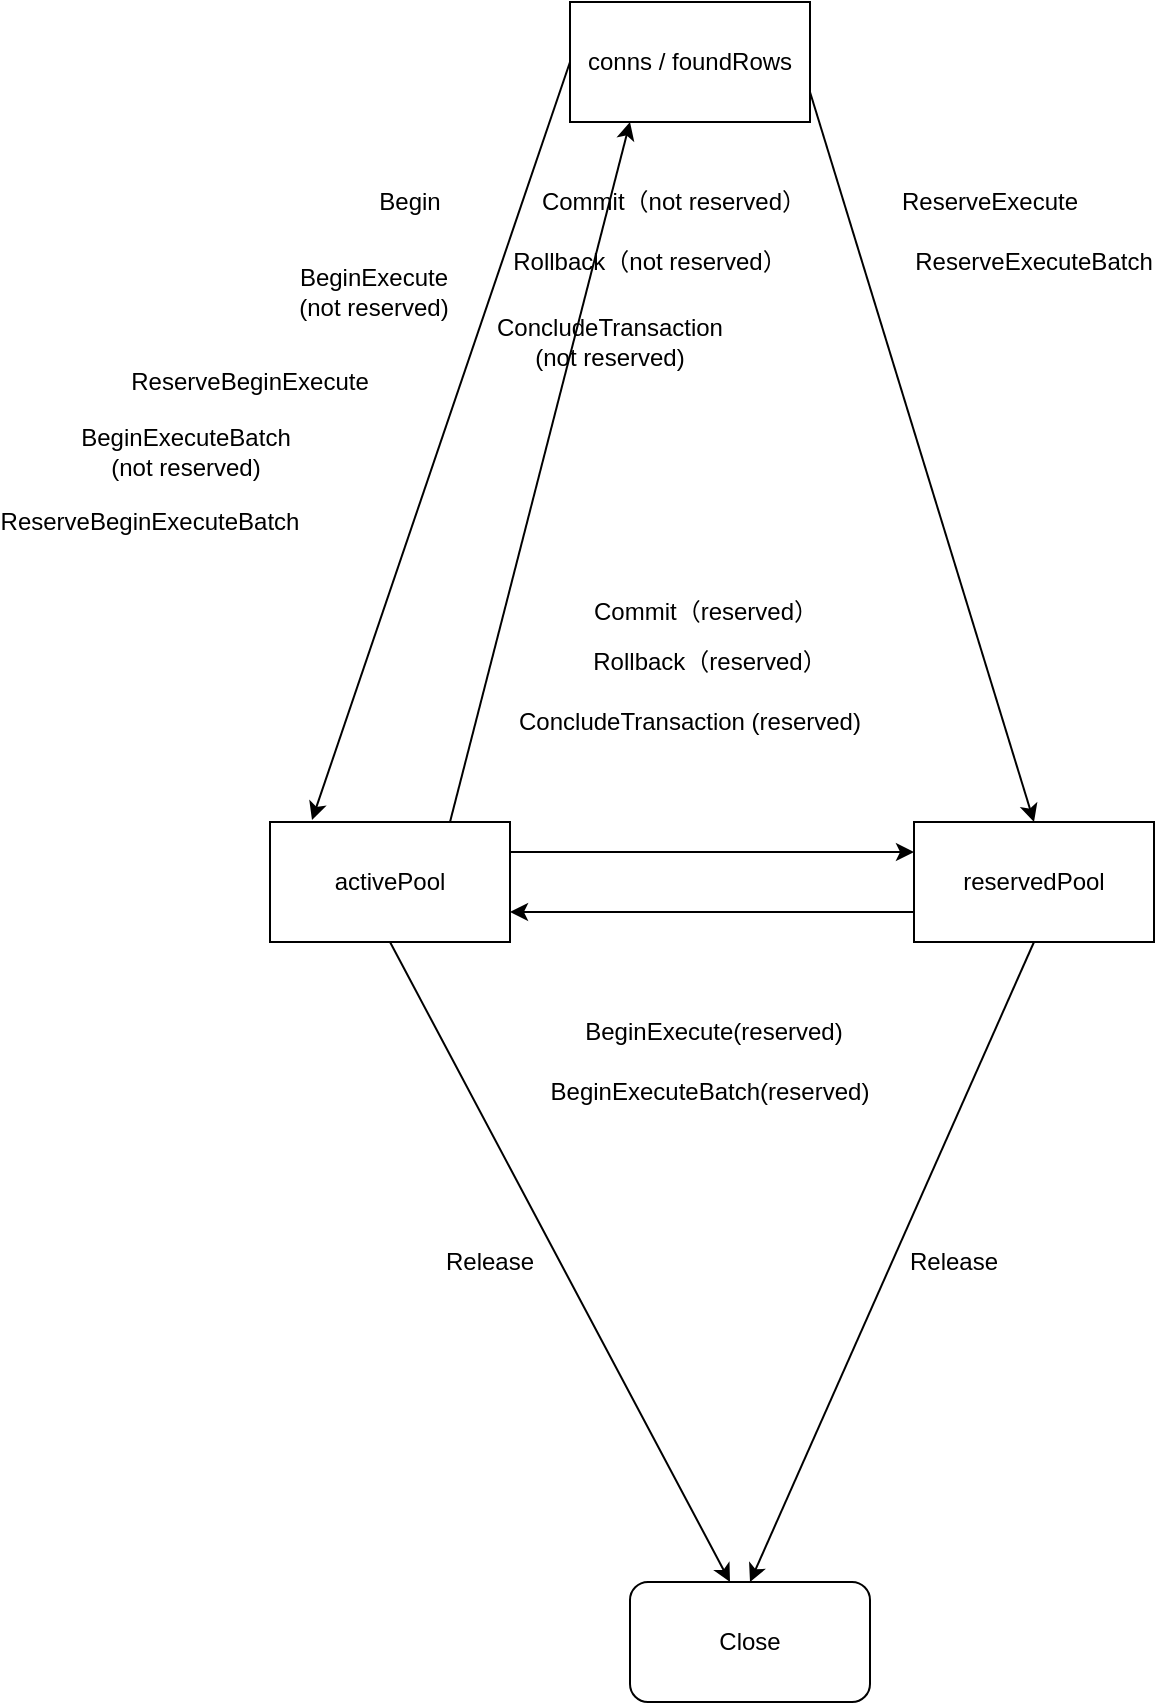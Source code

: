 <mxfile version="13.6.5" type="github">
  <diagram id="1HwxF5RH8LkgnXiQdQm9" name="Page-1">
    <mxGraphModel dx="802" dy="1781" grid="1" gridSize="10" guides="1" tooltips="1" connect="1" arrows="1" fold="1" page="1" pageScale="1" pageWidth="827" pageHeight="1169" math="0" shadow="0">
      <root>
        <mxCell id="0" />
        <mxCell id="1" parent="0" />
        <mxCell id="2B81JBuMzcA_Enn4YCMc-1" value="conns / foundRows" style="rounded=0;whiteSpace=wrap;html=1;" parent="1" vertex="1">
          <mxGeometry x="310" y="-170" width="120" height="60" as="geometry" />
        </mxCell>
        <mxCell id="2B81JBuMzcA_Enn4YCMc-2" value="activePool" style="rounded=0;whiteSpace=wrap;html=1;" parent="1" vertex="1">
          <mxGeometry x="160" y="240" width="120" height="60" as="geometry" />
        </mxCell>
        <mxCell id="2B81JBuMzcA_Enn4YCMc-3" value="reservedPool" style="rounded=0;whiteSpace=wrap;html=1;" parent="1" vertex="1">
          <mxGeometry x="482" y="240" width="120" height="60" as="geometry" />
        </mxCell>
        <mxCell id="2B81JBuMzcA_Enn4YCMc-4" value="Close" style="rounded=1;whiteSpace=wrap;html=1;" parent="1" vertex="1">
          <mxGeometry x="340" y="620" width="120" height="60" as="geometry" />
        </mxCell>
        <mxCell id="2B81JBuMzcA_Enn4YCMc-5" value="" style="endArrow=classic;html=1;entryX=0.175;entryY=-0.017;entryDx=0;entryDy=0;entryPerimeter=0;exitX=0;exitY=0.5;exitDx=0;exitDy=0;" parent="1" source="2B81JBuMzcA_Enn4YCMc-1" target="2B81JBuMzcA_Enn4YCMc-2" edge="1">
          <mxGeometry width="50" height="50" relative="1" as="geometry">
            <mxPoint x="320" y="110" as="sourcePoint" />
            <mxPoint x="270" y="160" as="targetPoint" />
          </mxGeometry>
        </mxCell>
        <mxCell id="2B81JBuMzcA_Enn4YCMc-6" value="" style="endArrow=classic;html=1;entryX=0.25;entryY=1;entryDx=0;entryDy=0;exitX=0.75;exitY=0;exitDx=0;exitDy=0;" parent="1" source="2B81JBuMzcA_Enn4YCMc-2" target="2B81JBuMzcA_Enn4YCMc-1" edge="1">
          <mxGeometry width="50" height="50" relative="1" as="geometry">
            <mxPoint x="283" y="240" as="sourcePoint" />
            <mxPoint x="440" y="290" as="targetPoint" />
          </mxGeometry>
        </mxCell>
        <mxCell id="2B81JBuMzcA_Enn4YCMc-7" value="" style="endArrow=classic;html=1;exitX=1;exitY=0.75;exitDx=0;exitDy=0;entryX=0.5;entryY=0;entryDx=0;entryDy=0;" parent="1" source="2B81JBuMzcA_Enn4YCMc-1" target="2B81JBuMzcA_Enn4YCMc-3" edge="1">
          <mxGeometry width="50" height="50" relative="1" as="geometry">
            <mxPoint x="500" y="230" as="sourcePoint" />
            <mxPoint x="550" y="180" as="targetPoint" />
          </mxGeometry>
        </mxCell>
        <mxCell id="2B81JBuMzcA_Enn4YCMc-9" value="" style="endArrow=classic;html=1;exitX=1;exitY=0.25;exitDx=0;exitDy=0;entryX=0;entryY=0.25;entryDx=0;entryDy=0;" parent="1" source="2B81JBuMzcA_Enn4YCMc-2" target="2B81JBuMzcA_Enn4YCMc-3" edge="1">
          <mxGeometry width="50" height="50" relative="1" as="geometry">
            <mxPoint x="360" y="370" as="sourcePoint" />
            <mxPoint x="410" y="320" as="targetPoint" />
          </mxGeometry>
        </mxCell>
        <mxCell id="2B81JBuMzcA_Enn4YCMc-10" value="" style="endArrow=classic;html=1;entryX=1;entryY=0.75;entryDx=0;entryDy=0;exitX=0;exitY=0.75;exitDx=0;exitDy=0;" parent="1" source="2B81JBuMzcA_Enn4YCMc-3" target="2B81JBuMzcA_Enn4YCMc-2" edge="1">
          <mxGeometry width="50" height="50" relative="1" as="geometry">
            <mxPoint x="480" y="330" as="sourcePoint" />
            <mxPoint x="440" y="290" as="targetPoint" />
          </mxGeometry>
        </mxCell>
        <mxCell id="2B81JBuMzcA_Enn4YCMc-11" value="" style="endArrow=classic;html=1;exitX=0.5;exitY=1;exitDx=0;exitDy=0;entryX=0.5;entryY=0;entryDx=0;entryDy=0;" parent="1" source="2B81JBuMzcA_Enn4YCMc-3" target="2B81JBuMzcA_Enn4YCMc-4" edge="1">
          <mxGeometry width="50" height="50" relative="1" as="geometry">
            <mxPoint x="560" y="360" as="sourcePoint" />
            <mxPoint x="610" y="310" as="targetPoint" />
          </mxGeometry>
        </mxCell>
        <mxCell id="2B81JBuMzcA_Enn4YCMc-12" value="" style="endArrow=classic;html=1;exitX=0.5;exitY=1;exitDx=0;exitDy=0;" parent="1" source="2B81JBuMzcA_Enn4YCMc-2" edge="1">
          <mxGeometry width="50" height="50" relative="1" as="geometry">
            <mxPoint x="330" y="380" as="sourcePoint" />
            <mxPoint x="390" y="620" as="targetPoint" />
          </mxGeometry>
        </mxCell>
        <mxCell id="2B81JBuMzcA_Enn4YCMc-16" value="ReserveExecute" style="text;html=1;strokeColor=none;fillColor=none;align=center;verticalAlign=middle;whiteSpace=wrap;rounded=0;" parent="1" vertex="1">
          <mxGeometry x="500" y="-80" width="40" height="20" as="geometry" />
        </mxCell>
        <mxCell id="2B81JBuMzcA_Enn4YCMc-18" value="ReserveExecuteBatch" style="text;html=1;strokeColor=none;fillColor=none;align=center;verticalAlign=middle;whiteSpace=wrap;rounded=0;" parent="1" vertex="1">
          <mxGeometry x="522" y="-50" width="40" height="20" as="geometry" />
        </mxCell>
        <mxCell id="2B81JBuMzcA_Enn4YCMc-20" value="Begin" style="text;html=1;strokeColor=none;fillColor=none;align=center;verticalAlign=middle;whiteSpace=wrap;rounded=0;" parent="1" vertex="1">
          <mxGeometry x="210" y="-80" width="40" height="20" as="geometry" />
        </mxCell>
        <mxCell id="2B81JBuMzcA_Enn4YCMc-21" value="Commit（not reserved）" style="text;html=1;strokeColor=none;fillColor=none;align=center;verticalAlign=middle;whiteSpace=wrap;rounded=0;" parent="1" vertex="1">
          <mxGeometry x="294" y="-75" width="136" height="10" as="geometry" />
        </mxCell>
        <mxCell id="2B81JBuMzcA_Enn4YCMc-22" value="Commit（reserved）" style="text;html=1;strokeColor=none;fillColor=none;align=center;verticalAlign=middle;whiteSpace=wrap;rounded=0;" parent="1" vertex="1">
          <mxGeometry x="310" y="130" width="136" height="10" as="geometry" />
        </mxCell>
        <mxCell id="2B81JBuMzcA_Enn4YCMc-25" value="Rollback（reserved）" style="text;html=1;strokeColor=none;fillColor=none;align=center;verticalAlign=middle;whiteSpace=wrap;rounded=0;" parent="1" vertex="1">
          <mxGeometry x="310" y="150" width="140" height="20" as="geometry" />
        </mxCell>
        <mxCell id="2B81JBuMzcA_Enn4YCMc-26" value="ConcludeTransaction (reserved)" style="text;html=1;strokeColor=none;fillColor=none;align=center;verticalAlign=middle;whiteSpace=wrap;rounded=0;" parent="1" vertex="1">
          <mxGeometry x="280" y="180" width="180" height="20" as="geometry" />
        </mxCell>
        <mxCell id="2B81JBuMzcA_Enn4YCMc-27" value="Rollback（not reserved）" style="text;html=1;strokeColor=none;fillColor=none;align=center;verticalAlign=middle;whiteSpace=wrap;rounded=0;" parent="1" vertex="1">
          <mxGeometry x="280" y="-50" width="140" height="20" as="geometry" />
        </mxCell>
        <mxCell id="2B81JBuMzcA_Enn4YCMc-28" value="ConcludeTransaction &lt;br&gt;(not reserved)" style="text;html=1;strokeColor=none;fillColor=none;align=center;verticalAlign=middle;whiteSpace=wrap;rounded=0;" parent="1" vertex="1">
          <mxGeometry x="240" y="-10" width="180" height="20" as="geometry" />
        </mxCell>
        <mxCell id="2B81JBuMzcA_Enn4YCMc-29" value="BeginExecute(reserved)" style="text;html=1;strokeColor=none;fillColor=none;align=center;verticalAlign=middle;whiteSpace=wrap;rounded=0;" parent="1" vertex="1">
          <mxGeometry x="314" y="340" width="136" height="10" as="geometry" />
        </mxCell>
        <mxCell id="2B81JBuMzcA_Enn4YCMc-30" value="BeginExecute&lt;br&gt;(not reserved)" style="text;html=1;strokeColor=none;fillColor=none;align=center;verticalAlign=middle;whiteSpace=wrap;rounded=0;" parent="1" vertex="1">
          <mxGeometry x="144" y="-30" width="136" height="10" as="geometry" />
        </mxCell>
        <mxCell id="2B81JBuMzcA_Enn4YCMc-31" value="ReserveBeginExecute" style="text;html=1;strokeColor=none;fillColor=none;align=center;verticalAlign=middle;whiteSpace=wrap;rounded=0;" parent="1" vertex="1">
          <mxGeometry x="130" y="10" width="40" height="20" as="geometry" />
        </mxCell>
        <mxCell id="2B81JBuMzcA_Enn4YCMc-32" value="BeginExecuteBatch&lt;br&gt;(not reserved)" style="text;html=1;strokeColor=none;fillColor=none;align=center;verticalAlign=middle;whiteSpace=wrap;rounded=0;" parent="1" vertex="1">
          <mxGeometry x="50" y="50" width="136" height="10" as="geometry" />
        </mxCell>
        <mxCell id="2B81JBuMzcA_Enn4YCMc-33" value="BeginExecuteBatch(reserved)" style="text;html=1;strokeColor=none;fillColor=none;align=center;verticalAlign=middle;whiteSpace=wrap;rounded=0;" parent="1" vertex="1">
          <mxGeometry x="190" y="370" width="380" height="10" as="geometry" />
        </mxCell>
        <mxCell id="2B81JBuMzcA_Enn4YCMc-34" value="ReserveBeginExecuteBatch" style="text;html=1;strokeColor=none;fillColor=none;align=center;verticalAlign=middle;whiteSpace=wrap;rounded=0;" parent="1" vertex="1">
          <mxGeometry x="80" y="80" width="40" height="20" as="geometry" />
        </mxCell>
        <mxCell id="2B81JBuMzcA_Enn4YCMc-35" value="Release" style="text;html=1;strokeColor=none;fillColor=none;align=center;verticalAlign=middle;whiteSpace=wrap;rounded=0;" parent="1" vertex="1">
          <mxGeometry x="250" y="450" width="40" height="20" as="geometry" />
        </mxCell>
        <mxCell id="2B81JBuMzcA_Enn4YCMc-36" value="Release" style="text;html=1;strokeColor=none;fillColor=none;align=center;verticalAlign=middle;whiteSpace=wrap;rounded=0;" parent="1" vertex="1">
          <mxGeometry x="482" y="450" width="40" height="20" as="geometry" />
        </mxCell>
      </root>
    </mxGraphModel>
  </diagram>
</mxfile>
